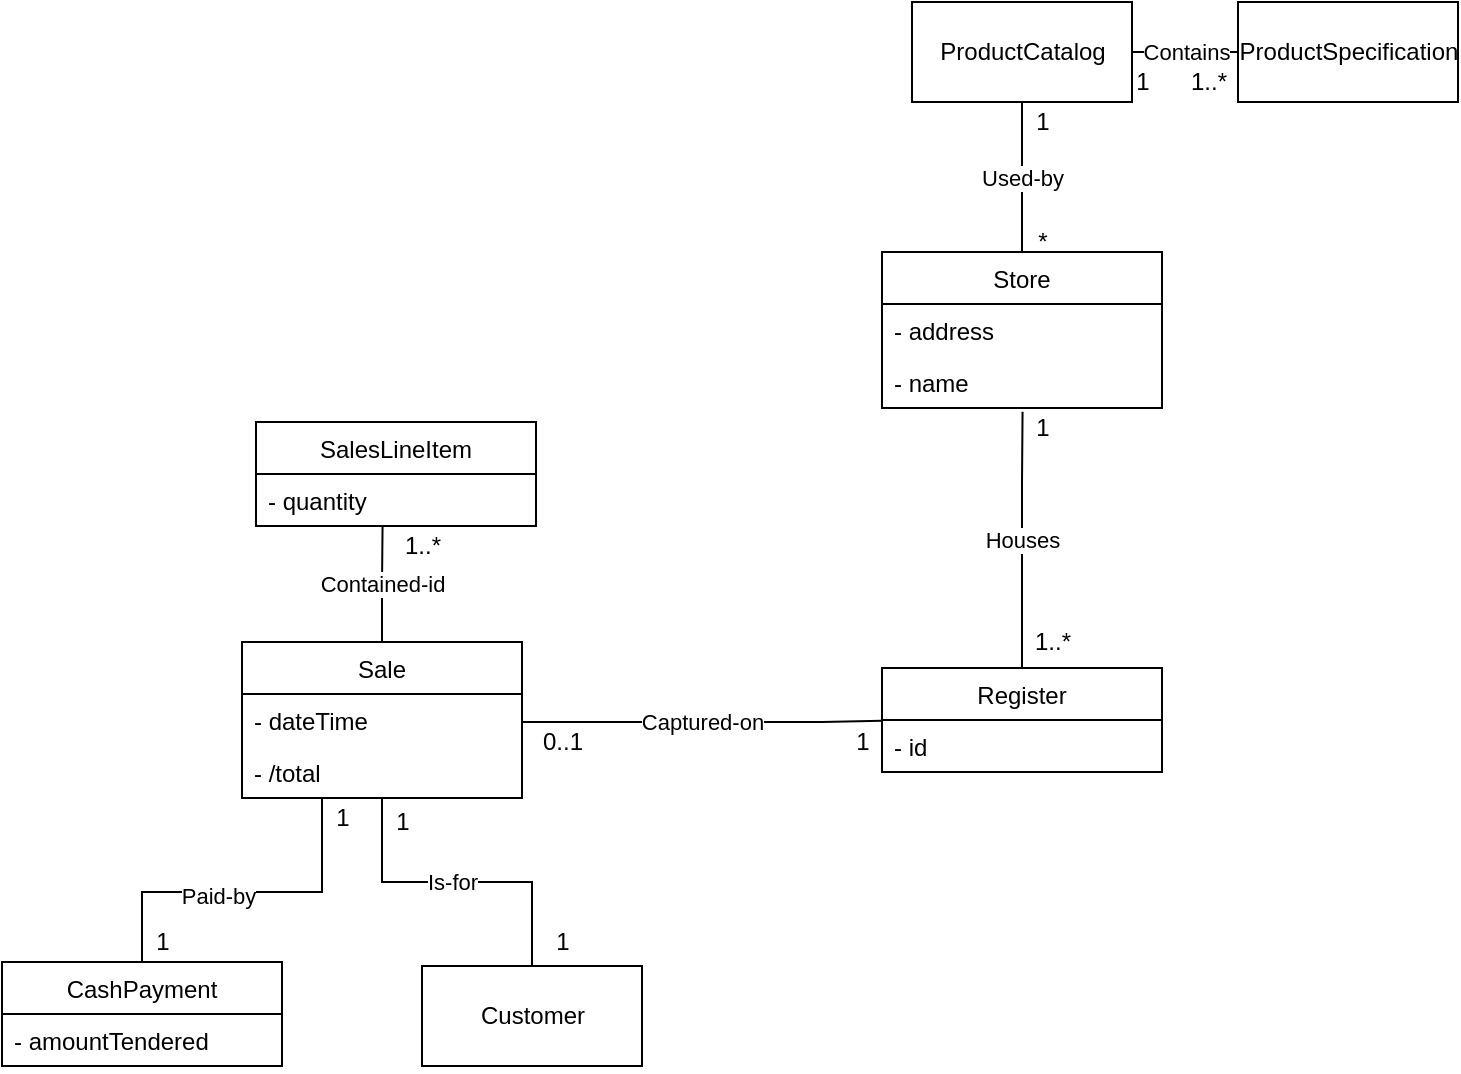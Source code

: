 <mxfile version="18.0.5" type="github" pages="2">
  <diagram id="achlds9I8o8SKGrfx_QA" name="Modelo de Dominio">
    <mxGraphModel dx="734" dy="468" grid="1" gridSize="10" guides="1" tooltips="1" connect="1" arrows="1" fold="1" page="1" pageScale="1" pageWidth="850" pageHeight="1100" math="0" shadow="0">
      <root>
        <mxCell id="0" />
        <mxCell id="1" parent="0" />
        <mxCell id="lbNHKamhX4QrWtnnEHDB-1" value="SalesLineItem" style="swimlane;fontStyle=0;childLayout=stackLayout;horizontal=1;startSize=26;fillColor=none;horizontalStack=0;resizeParent=1;resizeParentMax=0;resizeLast=0;collapsible=1;marginBottom=0;" parent="1" vertex="1">
          <mxGeometry x="156" y="240" width="140" height="52" as="geometry" />
        </mxCell>
        <mxCell id="lbNHKamhX4QrWtnnEHDB-2" value="- quantity" style="text;strokeColor=none;fillColor=none;align=left;verticalAlign=top;spacingLeft=4;spacingRight=4;overflow=hidden;rotatable=0;points=[[0,0.5],[1,0.5]];portConstraint=eastwest;" parent="lbNHKamhX4QrWtnnEHDB-1" vertex="1">
          <mxGeometry y="26" width="140" height="26" as="geometry" />
        </mxCell>
        <mxCell id="lbNHKamhX4QrWtnnEHDB-9" value="Contained-id" style="edgeStyle=orthogonalEdgeStyle;rounded=0;orthogonalLoop=1;jettySize=auto;html=1;exitX=0.5;exitY=0;exitDx=0;exitDy=0;entryX=0.452;entryY=1;entryDx=0;entryDy=0;entryPerimeter=0;endArrow=none;endFill=0;" parent="1" source="lbNHKamhX4QrWtnnEHDB-5" target="lbNHKamhX4QrWtnnEHDB-2" edge="1">
          <mxGeometry relative="1" as="geometry" />
        </mxCell>
        <mxCell id="acma-vFN0LEIhaqFniBH-5" value="Captured-on" style="edgeStyle=orthogonalEdgeStyle;rounded=0;orthogonalLoop=1;jettySize=auto;html=1;entryX=0;entryY=0.013;entryDx=0;entryDy=0;entryPerimeter=0;endArrow=none;endFill=0;" parent="1" source="lbNHKamhX4QrWtnnEHDB-5" target="acma-vFN0LEIhaqFniBH-2" edge="1">
          <mxGeometry relative="1" as="geometry">
            <Array as="points">
              <mxPoint x="439" y="390" />
              <mxPoint x="439" y="390" />
            </Array>
          </mxGeometry>
        </mxCell>
        <mxCell id="lbNHKamhX4QrWtnnEHDB-5" value="Sale" style="swimlane;fontStyle=0;childLayout=stackLayout;horizontal=1;startSize=26;fillColor=none;horizontalStack=0;resizeParent=1;resizeParentMax=0;resizeLast=0;collapsible=1;marginBottom=0;" parent="1" vertex="1">
          <mxGeometry x="149" y="350" width="140" height="78" as="geometry" />
        </mxCell>
        <mxCell id="lbNHKamhX4QrWtnnEHDB-6" value="- dateTime" style="text;strokeColor=none;fillColor=none;align=left;verticalAlign=top;spacingLeft=4;spacingRight=4;overflow=hidden;rotatable=0;points=[[0,0.5],[1,0.5]];portConstraint=eastwest;" parent="lbNHKamhX4QrWtnnEHDB-5" vertex="1">
          <mxGeometry y="26" width="140" height="26" as="geometry" />
        </mxCell>
        <mxCell id="lbNHKamhX4QrWtnnEHDB-7" value="- /total" style="text;strokeColor=none;fillColor=none;align=left;verticalAlign=top;spacingLeft=4;spacingRight=4;overflow=hidden;rotatable=0;points=[[0,0.5],[1,0.5]];portConstraint=eastwest;" parent="lbNHKamhX4QrWtnnEHDB-5" vertex="1">
          <mxGeometry y="52" width="140" height="26" as="geometry" />
        </mxCell>
        <mxCell id="lbNHKamhX4QrWtnnEHDB-14" style="edgeStyle=orthogonalEdgeStyle;rounded=0;orthogonalLoop=1;jettySize=auto;html=1;exitX=0.5;exitY=0;exitDx=0;exitDy=0;endArrow=none;endFill=0;endSize=5;startArrow=none;startFill=0;" parent="1" source="lbNHKamhX4QrWtnnEHDB-10" target="lbNHKamhX4QrWtnnEHDB-7" edge="1">
          <mxGeometry relative="1" as="geometry">
            <mxPoint x="189" y="440" as="targetPoint" />
            <Array as="points">
              <mxPoint x="99" y="475" />
              <mxPoint x="189" y="475" />
            </Array>
          </mxGeometry>
        </mxCell>
        <mxCell id="lbNHKamhX4QrWtnnEHDB-15" value="Paid-by" style="edgeLabel;html=1;align=center;verticalAlign=middle;resizable=0;points=[];" parent="lbNHKamhX4QrWtnnEHDB-14" vertex="1" connectable="0">
          <mxGeometry x="0.307" y="-2" relative="1" as="geometry">
            <mxPoint x="-40" as="offset" />
          </mxGeometry>
        </mxCell>
        <mxCell id="lbNHKamhX4QrWtnnEHDB-10" value="CashPayment" style="swimlane;fontStyle=0;childLayout=stackLayout;horizontal=1;startSize=26;fillColor=none;horizontalStack=0;resizeParent=1;resizeParentMax=0;resizeLast=0;collapsible=1;marginBottom=0;" parent="1" vertex="1">
          <mxGeometry x="29" y="510" width="140" height="52" as="geometry" />
        </mxCell>
        <mxCell id="lbNHKamhX4QrWtnnEHDB-11" value="- amountTendered" style="text;strokeColor=none;fillColor=none;align=left;verticalAlign=top;spacingLeft=4;spacingRight=4;overflow=hidden;rotatable=0;points=[[0,0.5],[1,0.5]];portConstraint=eastwest;" parent="lbNHKamhX4QrWtnnEHDB-10" vertex="1">
          <mxGeometry y="26" width="140" height="26" as="geometry" />
        </mxCell>
        <mxCell id="lbNHKamhX4QrWtnnEHDB-16" value="1" style="text;html=1;align=center;verticalAlign=middle;resizable=0;points=[];autosize=1;strokeColor=none;fillColor=none;" parent="1" vertex="1">
          <mxGeometry x="189" y="428" width="20" height="20" as="geometry" />
        </mxCell>
        <mxCell id="lbNHKamhX4QrWtnnEHDB-17" value="1" style="text;html=1;align=center;verticalAlign=middle;resizable=0;points=[];autosize=1;strokeColor=none;fillColor=none;" parent="1" vertex="1">
          <mxGeometry x="99" y="490" width="20" height="20" as="geometry" />
        </mxCell>
        <mxCell id="lbNHKamhX4QrWtnnEHDB-18" value="1..*" style="text;html=1;align=center;verticalAlign=middle;resizable=0;points=[];autosize=1;strokeColor=none;fillColor=none;" parent="1" vertex="1">
          <mxGeometry x="224" y="292" width="30" height="20" as="geometry" />
        </mxCell>
        <mxCell id="lbNHKamhX4QrWtnnEHDB-22" style="rounded=0;orthogonalLoop=1;jettySize=auto;html=1;exitX=0.5;exitY=0;exitDx=0;exitDy=0;startArrow=none;startFill=0;endArrow=none;endFill=0;endSize=5;" parent="1" source="lbNHKamhX4QrWtnnEHDB-21" target="lbNHKamhX4QrWtnnEHDB-7" edge="1">
          <mxGeometry relative="1" as="geometry">
            <Array as="points">
              <mxPoint x="294" y="470" />
              <mxPoint x="219" y="470" />
            </Array>
          </mxGeometry>
        </mxCell>
        <mxCell id="lbNHKamhX4QrWtnnEHDB-23" value="Is-for" style="edgeLabel;html=1;align=center;verticalAlign=middle;resizable=0;points=[];" parent="lbNHKamhX4QrWtnnEHDB-22" vertex="1" connectable="0">
          <mxGeometry x="-0.191" y="1" relative="1" as="geometry">
            <mxPoint x="-18" y="-1" as="offset" />
          </mxGeometry>
        </mxCell>
        <mxCell id="lbNHKamhX4QrWtnnEHDB-21" value="Customer" style="html=1;" parent="1" vertex="1">
          <mxGeometry x="239" y="512" width="110" height="50" as="geometry" />
        </mxCell>
        <mxCell id="lbNHKamhX4QrWtnnEHDB-24" value="1" style="text;html=1;align=center;verticalAlign=middle;resizable=0;points=[];autosize=1;strokeColor=none;fillColor=none;" parent="1" vertex="1">
          <mxGeometry x="219" y="430" width="20" height="20" as="geometry" />
        </mxCell>
        <mxCell id="lbNHKamhX4QrWtnnEHDB-25" value="1" style="text;html=1;align=center;verticalAlign=middle;resizable=0;points=[];autosize=1;strokeColor=none;fillColor=none;" parent="1" vertex="1">
          <mxGeometry x="299" y="490" width="20" height="20" as="geometry" />
        </mxCell>
        <mxCell id="9fLlZYd4D2RIX8E6NWbn-13" value="Houses" style="edgeStyle=orthogonalEdgeStyle;rounded=0;orthogonalLoop=1;jettySize=auto;html=1;entryX=0.502;entryY=1.072;entryDx=0;entryDy=0;entryPerimeter=0;endArrow=none;endFill=0;" parent="1" source="acma-vFN0LEIhaqFniBH-1" target="9fLlZYd4D2RIX8E6NWbn-10" edge="1">
          <mxGeometry relative="1" as="geometry">
            <Array as="points">
              <mxPoint x="539" y="270" />
              <mxPoint x="539" y="270" />
            </Array>
          </mxGeometry>
        </mxCell>
        <mxCell id="acma-vFN0LEIhaqFniBH-1" value="Register" style="swimlane;fontStyle=0;childLayout=stackLayout;horizontal=1;startSize=26;fillColor=none;horizontalStack=0;resizeParent=1;resizeParentMax=0;resizeLast=0;collapsible=1;marginBottom=0;" parent="1" vertex="1">
          <mxGeometry x="469" y="363" width="140" height="52" as="geometry" />
        </mxCell>
        <mxCell id="acma-vFN0LEIhaqFniBH-2" value="- id" style="text;strokeColor=none;fillColor=none;align=left;verticalAlign=top;spacingLeft=4;spacingRight=4;overflow=hidden;rotatable=0;points=[[0,0.5],[1,0.5]];portConstraint=eastwest;" parent="acma-vFN0LEIhaqFniBH-1" vertex="1">
          <mxGeometry y="26" width="140" height="26" as="geometry" />
        </mxCell>
        <mxCell id="acma-vFN0LEIhaqFniBH-6" value="1" style="text;html=1;align=center;verticalAlign=middle;resizable=0;points=[];autosize=1;strokeColor=none;fillColor=none;" parent="1" vertex="1">
          <mxGeometry x="449" y="390" width="20" height="20" as="geometry" />
        </mxCell>
        <mxCell id="acma-vFN0LEIhaqFniBH-7" value="0..1" style="text;html=1;align=center;verticalAlign=middle;resizable=0;points=[];autosize=1;strokeColor=none;fillColor=none;" parent="1" vertex="1">
          <mxGeometry x="289" y="390" width="40" height="20" as="geometry" />
        </mxCell>
        <mxCell id="9fLlZYd4D2RIX8E6NWbn-7" value="Store" style="swimlane;fontStyle=0;childLayout=stackLayout;horizontal=1;startSize=26;fillColor=none;horizontalStack=0;resizeParent=1;resizeParentMax=0;resizeLast=0;collapsible=1;marginBottom=0;" parent="1" vertex="1">
          <mxGeometry x="469" y="155" width="140" height="78" as="geometry" />
        </mxCell>
        <mxCell id="9fLlZYd4D2RIX8E6NWbn-8" value="- address" style="text;strokeColor=none;fillColor=none;align=left;verticalAlign=top;spacingLeft=4;spacingRight=4;overflow=hidden;rotatable=0;points=[[0,0.5],[1,0.5]];portConstraint=eastwest;" parent="9fLlZYd4D2RIX8E6NWbn-7" vertex="1">
          <mxGeometry y="26" width="140" height="26" as="geometry" />
        </mxCell>
        <mxCell id="9fLlZYd4D2RIX8E6NWbn-10" value="- name" style="text;strokeColor=none;fillColor=none;align=left;verticalAlign=top;spacingLeft=4;spacingRight=4;overflow=hidden;rotatable=0;points=[[0,0.5],[1,0.5]];portConstraint=eastwest;" parent="9fLlZYd4D2RIX8E6NWbn-7" vertex="1">
          <mxGeometry y="52" width="140" height="26" as="geometry" />
        </mxCell>
        <mxCell id="9fLlZYd4D2RIX8E6NWbn-14" value="1" style="text;html=1;align=center;verticalAlign=middle;resizable=0;points=[];autosize=1;strokeColor=none;fillColor=none;" parent="1" vertex="1">
          <mxGeometry x="539" y="233" width="20" height="20" as="geometry" />
        </mxCell>
        <mxCell id="9fLlZYd4D2RIX8E6NWbn-15" value="1..*" style="text;html=1;align=center;verticalAlign=middle;resizable=0;points=[];autosize=1;strokeColor=none;fillColor=none;" parent="1" vertex="1">
          <mxGeometry x="539" y="340" width="30" height="20" as="geometry" />
        </mxCell>
        <mxCell id="5bnPNRoVC2ySnXRvsU7Y-3" value="Used-by" style="edgeStyle=orthogonalEdgeStyle;rounded=0;orthogonalLoop=1;jettySize=auto;html=1;entryX=0.5;entryY=0;entryDx=0;entryDy=0;endArrow=none;endFill=0;" parent="1" source="5bnPNRoVC2ySnXRvsU7Y-1" target="9fLlZYd4D2RIX8E6NWbn-7" edge="1">
          <mxGeometry relative="1" as="geometry" />
        </mxCell>
        <mxCell id="BFf5g2hm_8gDcVN0dUlp-2" value="Contains" style="edgeStyle=orthogonalEdgeStyle;rounded=0;orthogonalLoop=1;jettySize=auto;html=1;entryX=0;entryY=0.5;entryDx=0;entryDy=0;endArrow=none;endFill=0;" parent="1" source="5bnPNRoVC2ySnXRvsU7Y-1" target="BFf5g2hm_8gDcVN0dUlp-1" edge="1">
          <mxGeometry relative="1" as="geometry" />
        </mxCell>
        <mxCell id="5bnPNRoVC2ySnXRvsU7Y-1" value="ProductCatalog" style="html=1;" parent="1" vertex="1">
          <mxGeometry x="484" y="30" width="110" height="50" as="geometry" />
        </mxCell>
        <mxCell id="5bnPNRoVC2ySnXRvsU7Y-4" value="1" style="text;html=1;align=center;verticalAlign=middle;resizable=0;points=[];autosize=1;strokeColor=none;fillColor=none;" parent="1" vertex="1">
          <mxGeometry x="539" y="80" width="20" height="20" as="geometry" />
        </mxCell>
        <mxCell id="5bnPNRoVC2ySnXRvsU7Y-5" value="*" style="text;html=1;align=center;verticalAlign=middle;resizable=0;points=[];autosize=1;strokeColor=none;fillColor=none;" parent="1" vertex="1">
          <mxGeometry x="539" y="140" width="20" height="20" as="geometry" />
        </mxCell>
        <mxCell id="BFf5g2hm_8gDcVN0dUlp-1" value="ProductSpecification" style="html=1;" parent="1" vertex="1">
          <mxGeometry x="647" y="30" width="110" height="50" as="geometry" />
        </mxCell>
        <mxCell id="BFf5g2hm_8gDcVN0dUlp-3" value="1" style="text;html=1;align=center;verticalAlign=middle;resizable=0;points=[];autosize=1;strokeColor=none;fillColor=none;" parent="1" vertex="1">
          <mxGeometry x="589" y="60" width="20" height="20" as="geometry" />
        </mxCell>
        <mxCell id="BFf5g2hm_8gDcVN0dUlp-4" value="1..*" style="text;html=1;align=center;verticalAlign=middle;resizable=0;points=[];autosize=1;strokeColor=none;fillColor=none;" parent="1" vertex="1">
          <mxGeometry x="617" y="60" width="30" height="20" as="geometry" />
        </mxCell>
      </root>
    </mxGraphModel>
  </diagram>
  <diagram id="RMIJ08kkGLFrQmygRDV2" name="SSD">
    <mxGraphModel dx="734" dy="468" grid="1" gridSize="10" guides="1" tooltips="1" connect="1" arrows="1" fold="1" page="1" pageScale="1" pageWidth="850" pageHeight="1100" math="0" shadow="0">
      <root>
        <mxCell id="0" />
        <mxCell id="1" parent="0" />
        <mxCell id="sLa-sQRtWJhOcg3yCrji-2" value=":System" style="shape=umlLifeline;perimeter=lifelinePerimeter;whiteSpace=wrap;html=1;container=1;collapsible=0;recursiveResize=0;outlineConnect=0;" vertex="1" parent="1">
          <mxGeometry x="410" y="60" width="100" height="300" as="geometry" />
        </mxCell>
        <mxCell id="sLa-sQRtWJhOcg3yCrji-6" value="" style="html=1;points=[];perimeter=orthogonalPerimeter;" vertex="1" parent="sLa-sQRtWJhOcg3yCrji-2">
          <mxGeometry x="45" y="60" width="10" height="40" as="geometry" />
        </mxCell>
        <mxCell id="sLa-sQRtWJhOcg3yCrji-3" value="" style="shape=umlLifeline;participant=umlActor;perimeter=lifelinePerimeter;whiteSpace=wrap;html=1;container=1;collapsible=0;recursiveResize=0;verticalAlign=top;spacingTop=36;outlineConnect=0;" vertex="1" parent="1">
          <mxGeometry x="220" y="50" width="35" height="300" as="geometry" />
        </mxCell>
        <mxCell id="sLa-sQRtWJhOcg3yCrji-4" value="Cajero" style="text;html=1;align=center;verticalAlign=middle;resizable=0;points=[];autosize=1;strokeColor=none;fillColor=none;" vertex="1" parent="sLa-sQRtWJhOcg3yCrji-3">
          <mxGeometry x="-7.5" y="40" width="50" height="20" as="geometry" />
        </mxCell>
        <mxCell id="sLa-sQRtWJhOcg3yCrji-5" value="" style="html=1;points=[];perimeter=orthogonalPerimeter;" vertex="1" parent="sLa-sQRtWJhOcg3yCrji-3">
          <mxGeometry x="12.5" y="70" width="10" height="210" as="geometry" />
        </mxCell>
        <mxCell id="sLa-sQRtWJhOcg3yCrji-7" value="makeNewSale()" style="html=1;verticalAlign=bottom;startArrow=oval;endArrow=block;startSize=8;rounded=0;" edge="1" target="sLa-sQRtWJhOcg3yCrji-6" parent="1" source="sLa-sQRtWJhOcg3yCrji-3">
          <mxGeometry relative="1" as="geometry">
            <mxPoint x="390" y="120" as="sourcePoint" />
            <Array as="points">
              <mxPoint x="380" y="120" />
            </Array>
          </mxGeometry>
        </mxCell>
      </root>
    </mxGraphModel>
  </diagram>
</mxfile>
